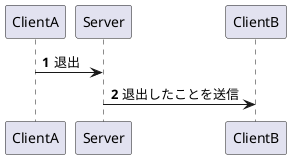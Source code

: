 @startuml
'https://plantuml.com/sequence-diagram

autonumber

participant ClientA
participant Server
participant ClientB

ClientA->Server:退出
ClientB<-Server:退出したことを送信

@enduml

